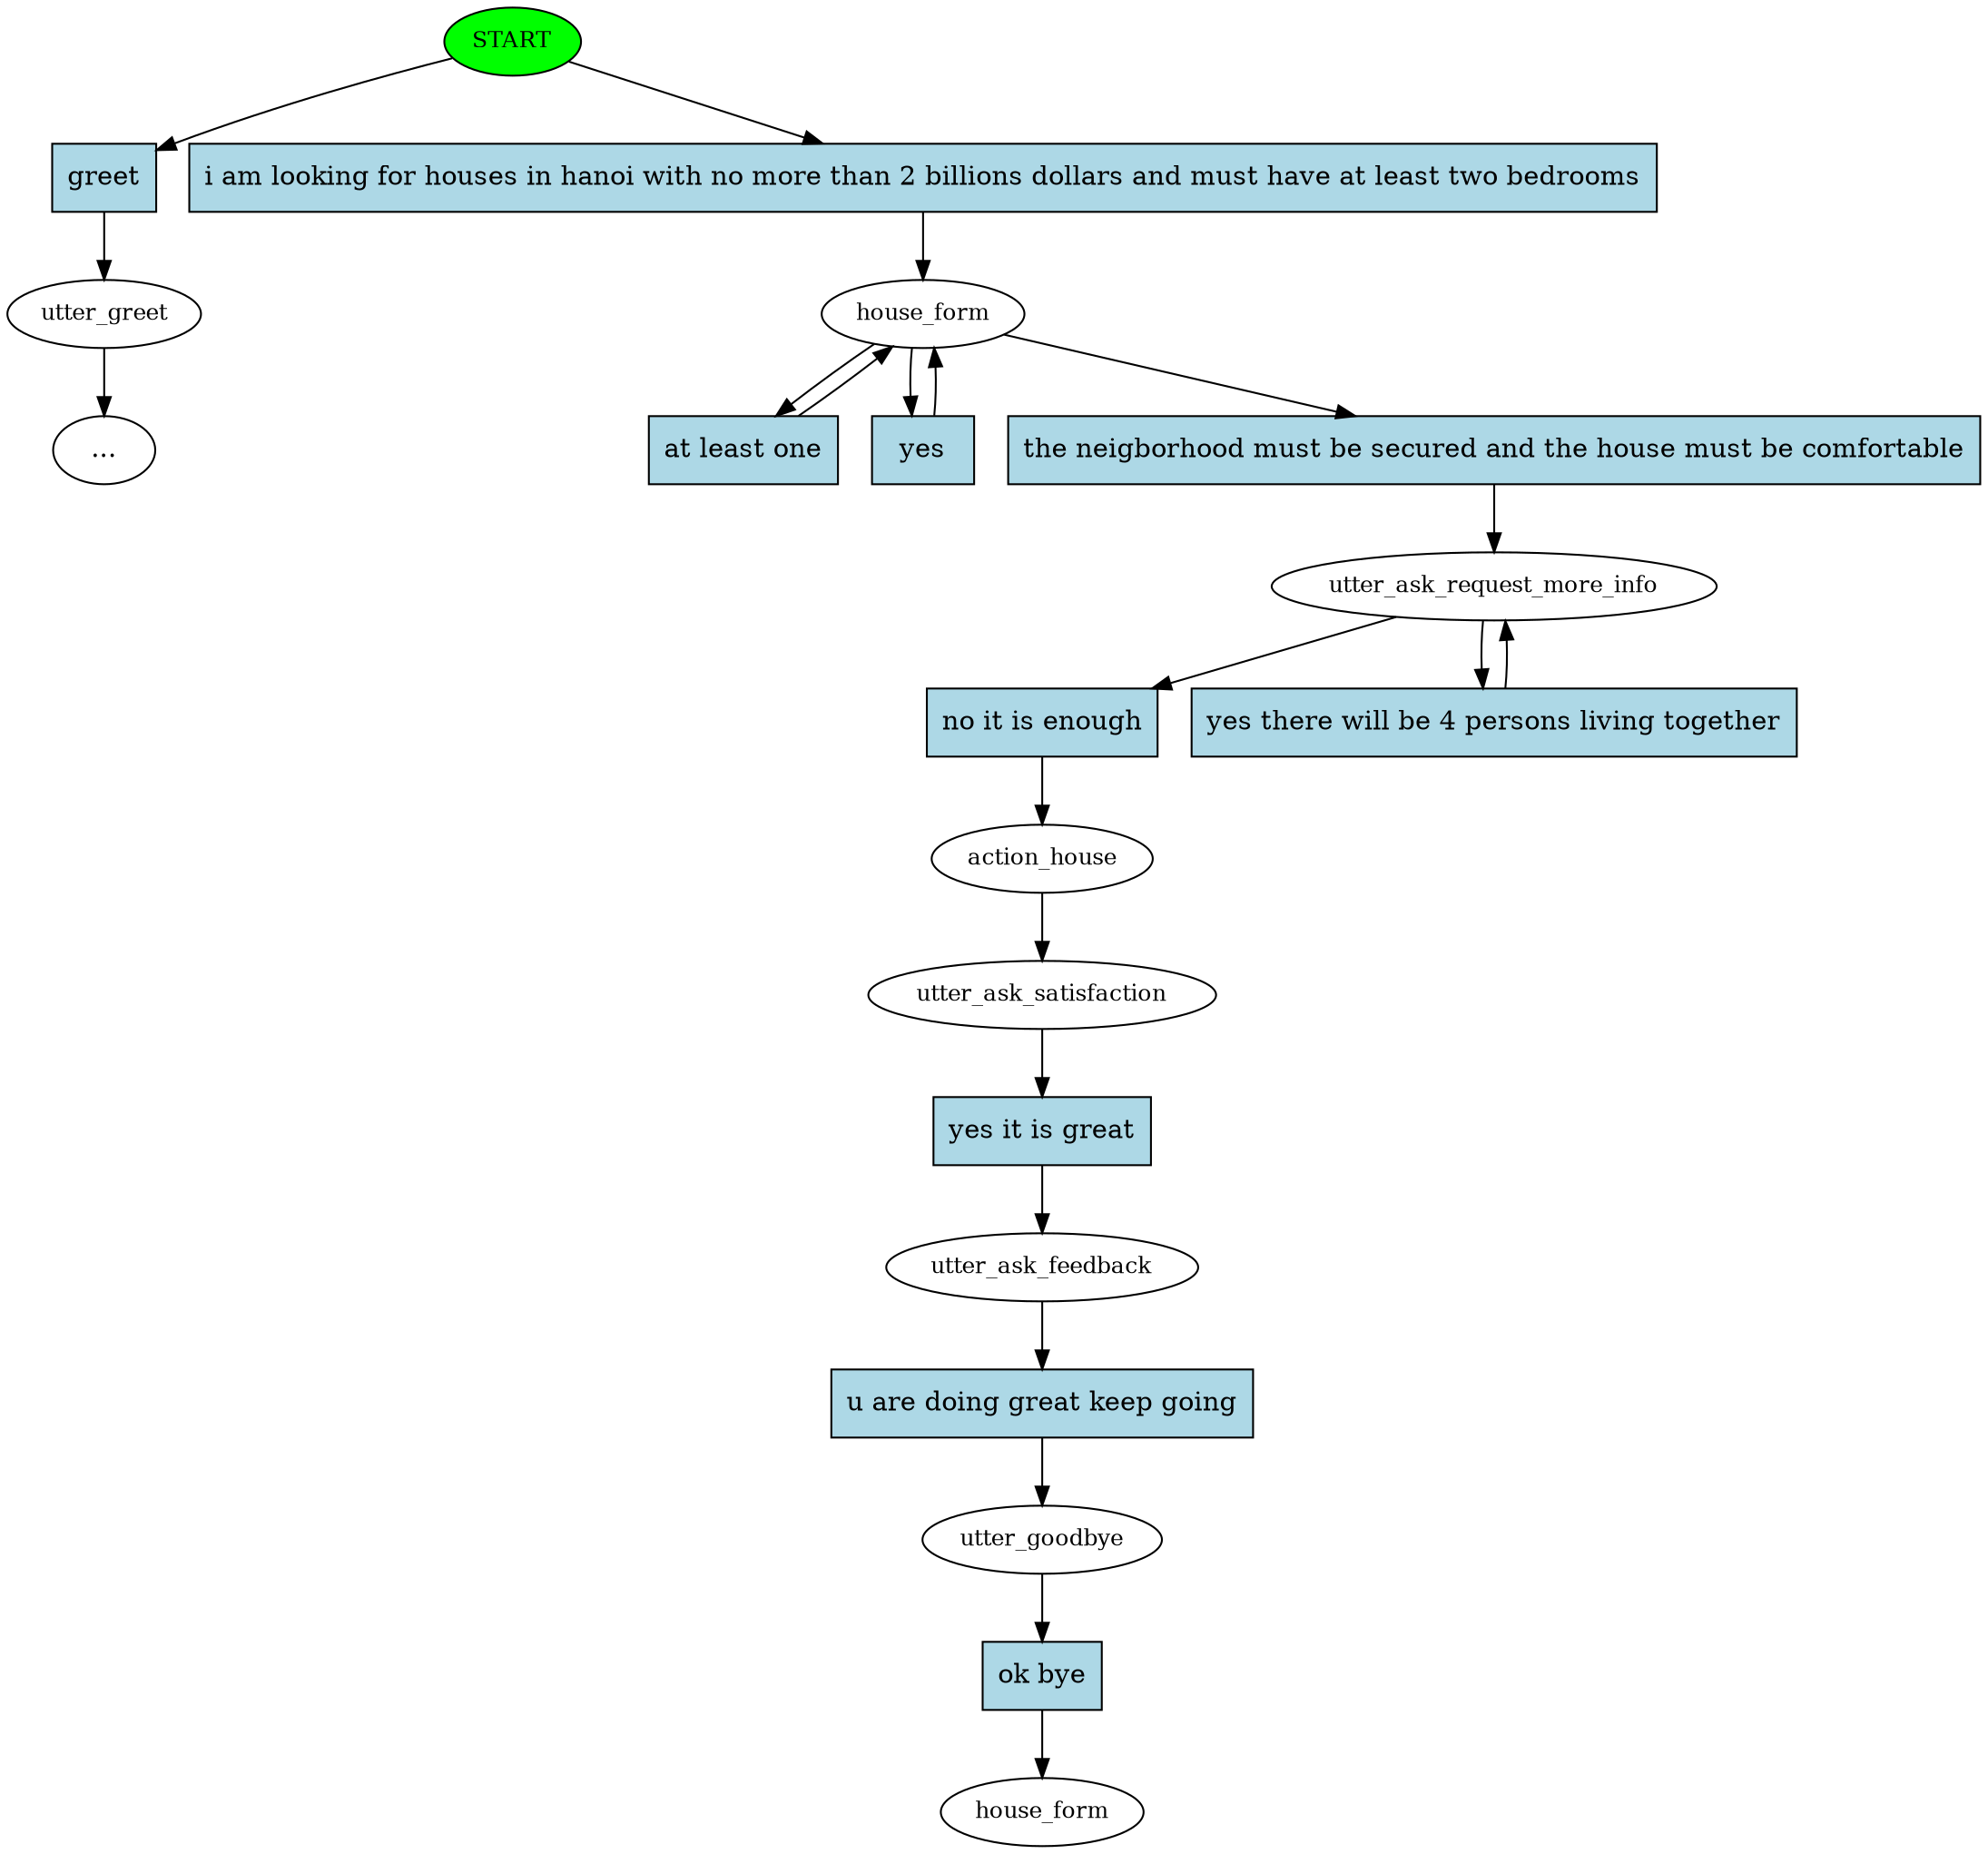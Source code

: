 digraph  {
0 [class="start active", fillcolor=green, fontsize=12, label=START, style=filled];
1 [class="", fontsize=12, label=utter_greet];
"-5" [class=ellipsis, label="..."];
4 [class=active, fontsize=12, label=house_form];
8 [class=active, fontsize=12, label=utter_ask_request_more_info];
10 [class=active, fontsize=12, label=action_house];
11 [class=active, fontsize=12, label=utter_ask_satisfaction];
12 [class=active, fontsize=12, label=utter_ask_feedback];
13 [class=active, fontsize=12, label=utter_goodbye];
14 [class="dashed active", fontsize=12, label=house_form];
15 [class=intent, fillcolor=lightblue, label=greet, shape=rect, style=filled];
16 [class="intent active", fillcolor=lightblue, label="i am looking for houses in hanoi with no more than 2 billions dollars and must have at least two bedrooms", shape=rect, style=filled];
17 [class="intent active", fillcolor=lightblue, label="at least one", shape=rect, style=filled];
18 [class="intent active", fillcolor=lightblue, label=yes, shape=rect, style=filled];
19 [class="intent active", fillcolor=lightblue, label="the neigborhood must be secured and the house must be comfortable", shape=rect, style=filled];
20 [class="intent active", fillcolor=lightblue, label="no it is enough", shape=rect, style=filled];
21 [class="intent active", fillcolor=lightblue, label="yes there will be 4 persons living together", shape=rect, style=filled];
22 [class="intent active", fillcolor=lightblue, label="yes it is great", shape=rect, style=filled];
23 [class="intent active", fillcolor=lightblue, label="u are doing great keep going", shape=rect, style=filled];
24 [class="intent active", fillcolor=lightblue, label="ok bye", shape=rect, style=filled];
0 -> 15  [class="", key=0];
0 -> 16  [class=active, key=0];
1 -> "-5"  [class="", key=NONE, label=""];
4 -> 17  [class=active, key=0];
4 -> 18  [class=active, key=0];
4 -> 19  [class=active, key=0];
8 -> 20  [class=active, key=0];
8 -> 21  [class=active, key=0];
10 -> 11  [class=active, key=NONE, label=""];
11 -> 22  [class=active, key=0];
12 -> 23  [class=active, key=0];
13 -> 24  [class=active, key=0];
15 -> 1  [class="", key=0];
16 -> 4  [class=active, key=0];
17 -> 4  [class=active, key=0];
18 -> 4  [class=active, key=0];
19 -> 8  [class=active, key=0];
20 -> 10  [class=active, key=0];
21 -> 8  [class=active, key=0];
22 -> 12  [class=active, key=0];
23 -> 13  [class=active, key=0];
24 -> 14  [class=active, key=0];
}
